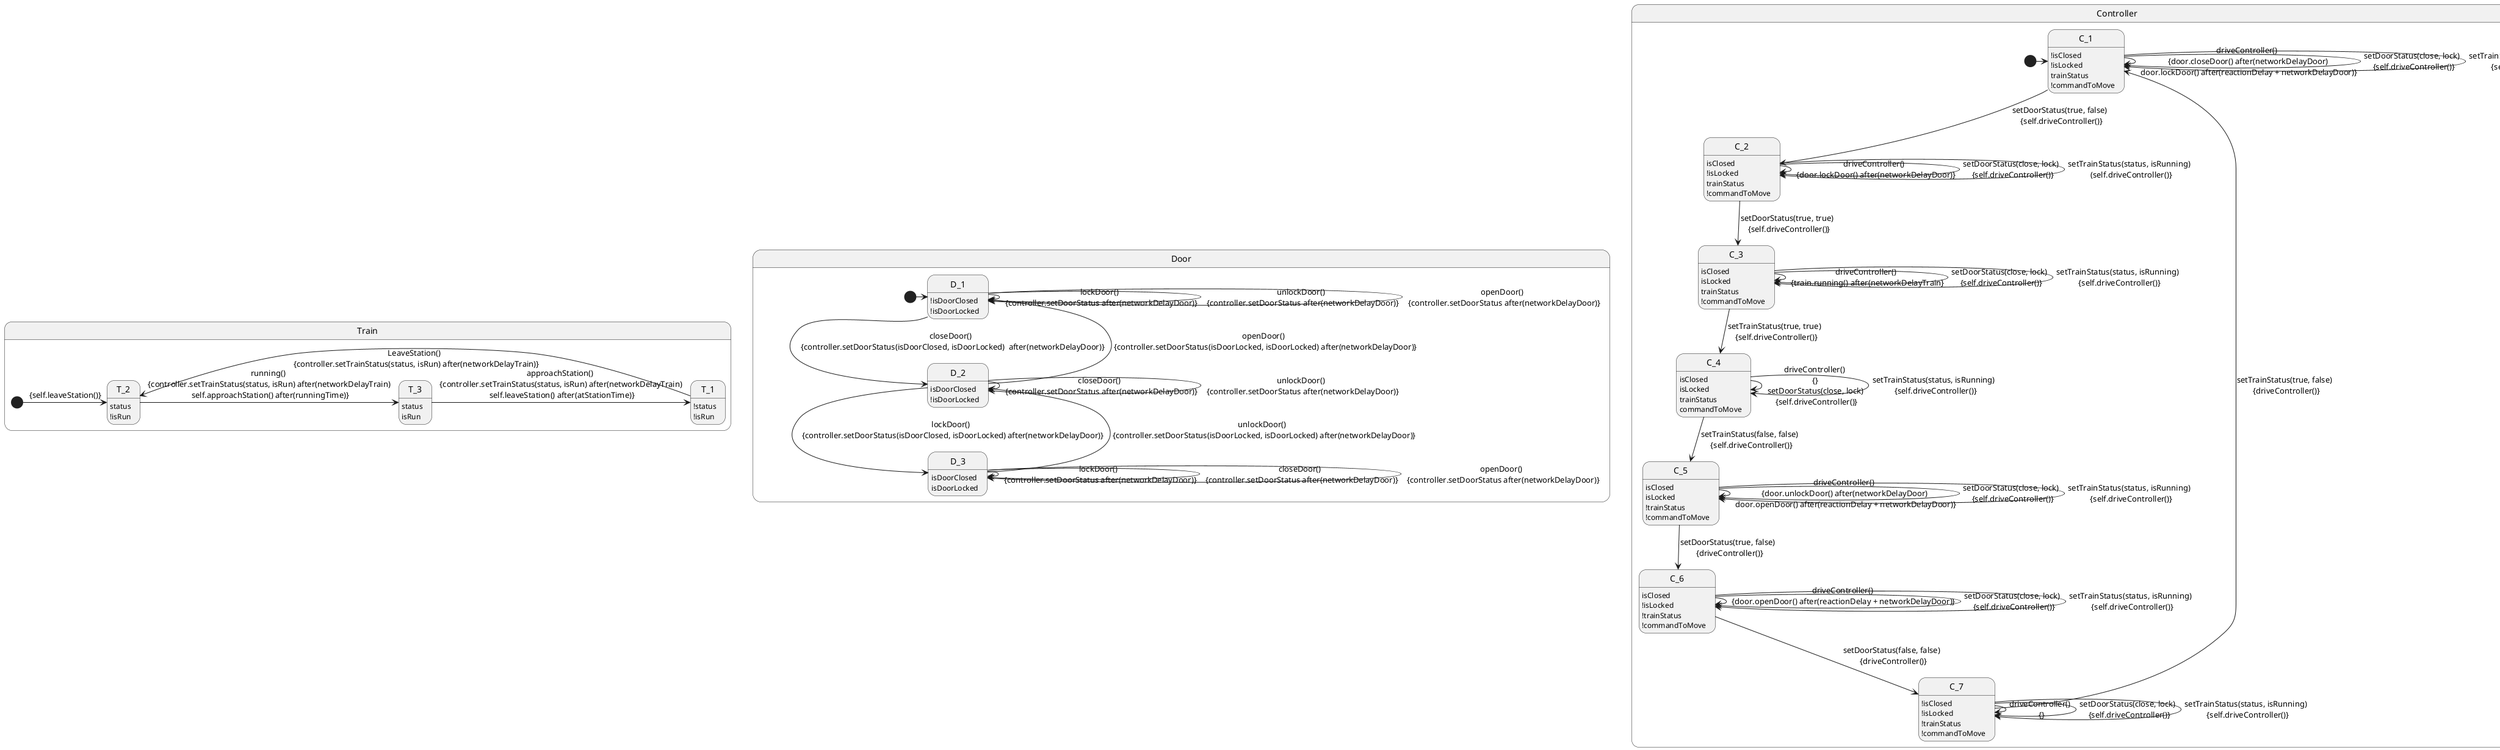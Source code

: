 @startuml
hide empty description

state Train{
state T_1 : !status
state T_1 : !isRun

state T_2 : status
state T_2 : !isRun

state T_3 : status
state T_3 : isRun


[*] -> T_2 : {self.leaveStation()}
T_1 -> T_2 : LeaveStation() \n {controller.setTrainStatus(status, isRun) after(networkDelayTrain)}
T_2 -> T_3 : running() \n {controller.setTrainStatus(status, isRun) after(networkDelayTrain) \n self.approachStation() after(runningTime)}
T_3 -> T_1 : approachStation() \n {controller.setTrainStatus(status, isRun) after(networkDelayTrain) \n self.leaveStation() after(atStationTime)}
}

state Door{
state D_1 : !isDoorClosed
state D_1 : !isDoorLocked

state D_2 : isDoorClosed
state D_2 : !isDoorLocked

state D_3 : isDoorClosed
state D_3 : isDoorLocked

[*] -> D_1

D_1 -> D_1 : lockDoor() \n {controller.setDoorStatus after(networkDelayDoor)}
D_1 -> D_1 : unlockDoor() \n {controller.setDoorStatus after(networkDelayDoor)}
D_1 -> D_1 : openDoor() \n {controller.setDoorStatus after(networkDelayDoor)}

D_1 --> D_2 : closeDoor() \n {controller.setDoorStatus(isDoorClosed, isDoorLocked)  after(networkDelayDoor)}

D_2 --> D_1 : openDoor() \n {controller.setDoorStatus(isDoorLocked, isDoorLocked) after(networkDelayDoor)}

D_2 -> D_2 : closeDoor() \n {controller.setDoorStatus after(networkDelayDoor)}
D_2 -> D_2 :  unlockDoor() \n {controller.setDoorStatus after(networkDelayDoor)}

D_2 --> D_3 : lockDoor() \n {controller.setDoorStatus(isDoorClosed, isDoorLocked) after(networkDelayDoor)}

D_3 -> D_3 : lockDoor() \n {controller.setDoorStatus after(networkDelayDoor)}
D_3 -> D_3 : closeDoor() \n {controller.setDoorStatus after(networkDelayDoor)}
D_3 -> D_3 : openDoor() \n {controller.setDoorStatus after(networkDelayDoor)}

D_3 --> D_2 : unlockDoor() \n {controller.setDoorStatus(isDoorLocked, isDoorLocked) after(networkDelayDoor)}
}

state Controller{

state C_1 : !isClosed
state C_1 : !isLocked
state C_1 : trainStatus
state C_1 : !commandToMove

state C_2 : isClosed
state C_2 : !isLocked
state C_2 : trainStatus
state C_2 : !commandToMove

state C_3 : isClosed
state C_3 : isLocked
state C_3 : trainStatus
state C_3 : !commandToMove

state C_4 : isClosed
state C_4 : isLocked
state C_4 : trainStatus
state C_4 : commandToMove

state C_5 : isClosed
state C_5 : isLocked
state C_5 : !trainStatus
state C_5 : !commandToMove

state C_6 : isClosed
state C_6 : !isLocked
state C_6 : !trainStatus
state C_6 : !commandToMove

state C_7 : !isClosed
state C_7 : !isLocked
state C_7 : !trainStatus
state C_7 : !commandToMove


[*] -> C_1

C_1 -> C_1 : driveController() \n {door.closeDoor() after(networkDelayDoor) \n door.lockDoor() after(reactionDelay + networkDelayDoor)}
C_1 -> C_1 : setDoorStatus(close, lock) \n {self.driveController()}
C_1 -> C_1 : setTrainStatus(status, isRunning) \n {self.driveController()}

C_1 --> C_2 : setDoorStatus(true, false) \n {self.driveController()}

C_2 -> C_2 : driveController() \n {door.lockDoor() after(networkDelayDoor)}
C_2 -> C_2 : setDoorStatus(close, lock) \n {self.driveController()}
C_2 -> C_2 : setTrainStatus(status, isRunning) \n (self.driveController()}

C_2 --> C_3 : setDoorStatus(true, true) \n {self.driveController()}

C_3 -> C_3 : driveController() \n {train.running() after(networkDelayTrain}
C_3 -> C_3 : setDoorStatus(close, lock) \n {self.driveController()}
C_3 -> C_3 : setTrainStatus(status, isRunning) \n {self.driveController()}

C_3 --> C_4 : setTrainStatus(true, true) \n {self.driveController()}

C_4 -> C_4 : driveController() \n {} \n setDoorStatus(close, lock) \n {self.driveController()}
C_4 -> C_4 : setTrainStatus(status, isRunning) \n {self.driveController()}

C_4 --> C_5 : setTrainStatus(false, false) \n {self.driveController()}

C_5 -> C_5 : driveController() \n {door.unlockDoor() after(networkDelayDoor) \n door.openDoor() after(reactionDelay + networkDelayDoor)}
C_5 -> C_5 : setDoorStatus(close, lock) \n {self.driveController()}
C_5 -> C_5 : setTrainStatus(status, isRunning) \n {self.driveController()}

C_5 --> C_6 : setDoorStatus(true, false) \n {driveController()}

C_6 -> C_6 : driveController() \n {door.openDoor() after(reactionDelay + networkDelayDoor)} \n 
C_6 -> C_6 : setDoorStatus(close, lock) \n {self.driveController()}
C_6 -> C_6 : setTrainStatus(status, isRunning) \n {self.driveController()}

C_6 --> C_7 : setDoorStatus(false, false) \n {driveController()}

C_7 -> C_7 : driveController() \n {}
C_7 -> C_7 : setDoorStatus(close, lock) \n {self.driveController()}
C_7 -> C_7 : setTrainStatus(status, isRunning) \n {self.driveController()}

C_7 --> C_1 : setTrainStatus(true, false) \n {driveController()}

}

state Passenger{
state P : P

[*] -> P : {self.passengerOpenDoor() after(passengerPeriod)}
P -> P : passengerOpenDoor() \n {door.openDoor() \n self.passengerOpenDoor() after(passengerPeriod)}
}
@enduml